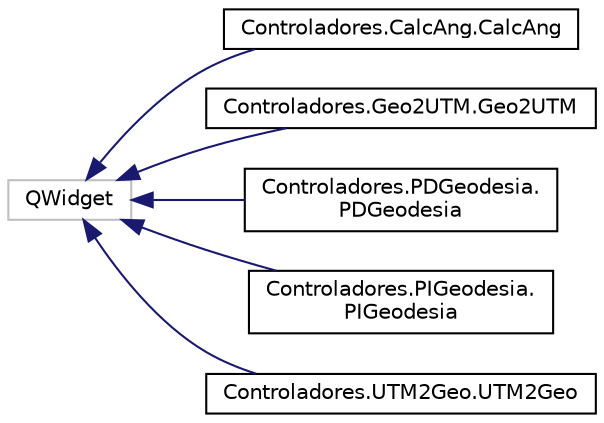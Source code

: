 digraph "Representación gráfica de la clase"
{
  edge [fontname="Helvetica",fontsize="10",labelfontname="Helvetica",labelfontsize="10"];
  node [fontname="Helvetica",fontsize="10",shape=record];
  rankdir="LR";
  Node1 [label="QWidget",height=0.2,width=0.4,color="grey75", fillcolor="white", style="filled"];
  Node1 -> Node2 [dir="back",color="midnightblue",fontsize="10",style="solid",fontname="Helvetica"];
  Node2 [label="Controladores.CalcAng.CalcAng",height=0.2,width=0.4,color="black", fillcolor="white", style="filled",URL="$classControladores_1_1CalcAng_1_1CalcAng.html"];
  Node1 -> Node3 [dir="back",color="midnightblue",fontsize="10",style="solid",fontname="Helvetica"];
  Node3 [label="Controladores.Geo2UTM.Geo2UTM",height=0.2,width=0.4,color="black", fillcolor="white", style="filled",URL="$classControladores_1_1Geo2UTM_1_1Geo2UTM.html",tooltip="classdocs "];
  Node1 -> Node4 [dir="back",color="midnightblue",fontsize="10",style="solid",fontname="Helvetica"];
  Node4 [label="Controladores.PDGeodesia.\lPDGeodesia",height=0.2,width=0.4,color="black", fillcolor="white", style="filled",URL="$classControladores_1_1PDGeodesia_1_1PDGeodesia.html"];
  Node1 -> Node5 [dir="back",color="midnightblue",fontsize="10",style="solid",fontname="Helvetica"];
  Node5 [label="Controladores.PIGeodesia.\lPIGeodesia",height=0.2,width=0.4,color="black", fillcolor="white", style="filled",URL="$classControladores_1_1PIGeodesia_1_1PIGeodesia.html",tooltip="classdocs "];
  Node1 -> Node6 [dir="back",color="midnightblue",fontsize="10",style="solid",fontname="Helvetica"];
  Node6 [label="Controladores.UTM2Geo.UTM2Geo",height=0.2,width=0.4,color="black", fillcolor="white", style="filled",URL="$classControladores_1_1UTM2Geo_1_1UTM2Geo.html"];
}
